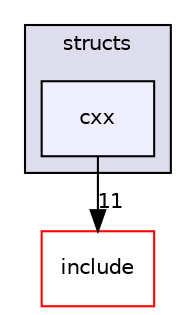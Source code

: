 digraph "cxx" {
  compound=true
  node [ fontsize="10", fontname="Helvetica"];
  edge [ labelfontsize="10", labelfontname="Helvetica"];
  subgraph clusterdir_639930e6546076602fdb99daad4d48b4 {
    graph [ bgcolor="#ddddee", pencolor="black", label="structs" fontname="Helvetica", fontsize="10", URL="dir_639930e6546076602fdb99daad4d48b4.html"]
  dir_e768429f67161f4ff2bd3175af80421d [shape=box, label="cxx", style="filled", fillcolor="#eeeeff", pencolor="black", URL="dir_e768429f67161f4ff2bd3175af80421d.html"];
  }
  dir_d71f01fc67610f00b0f1b63348f32409 [shape=box label="include" fillcolor="white" style="filled" color="red" URL="dir_d71f01fc67610f00b0f1b63348f32409.html"];
  dir_e768429f67161f4ff2bd3175af80421d->dir_d71f01fc67610f00b0f1b63348f32409 [headlabel="11", labeldistance=1.5 headhref="dir_000081_000082.html"];
}
